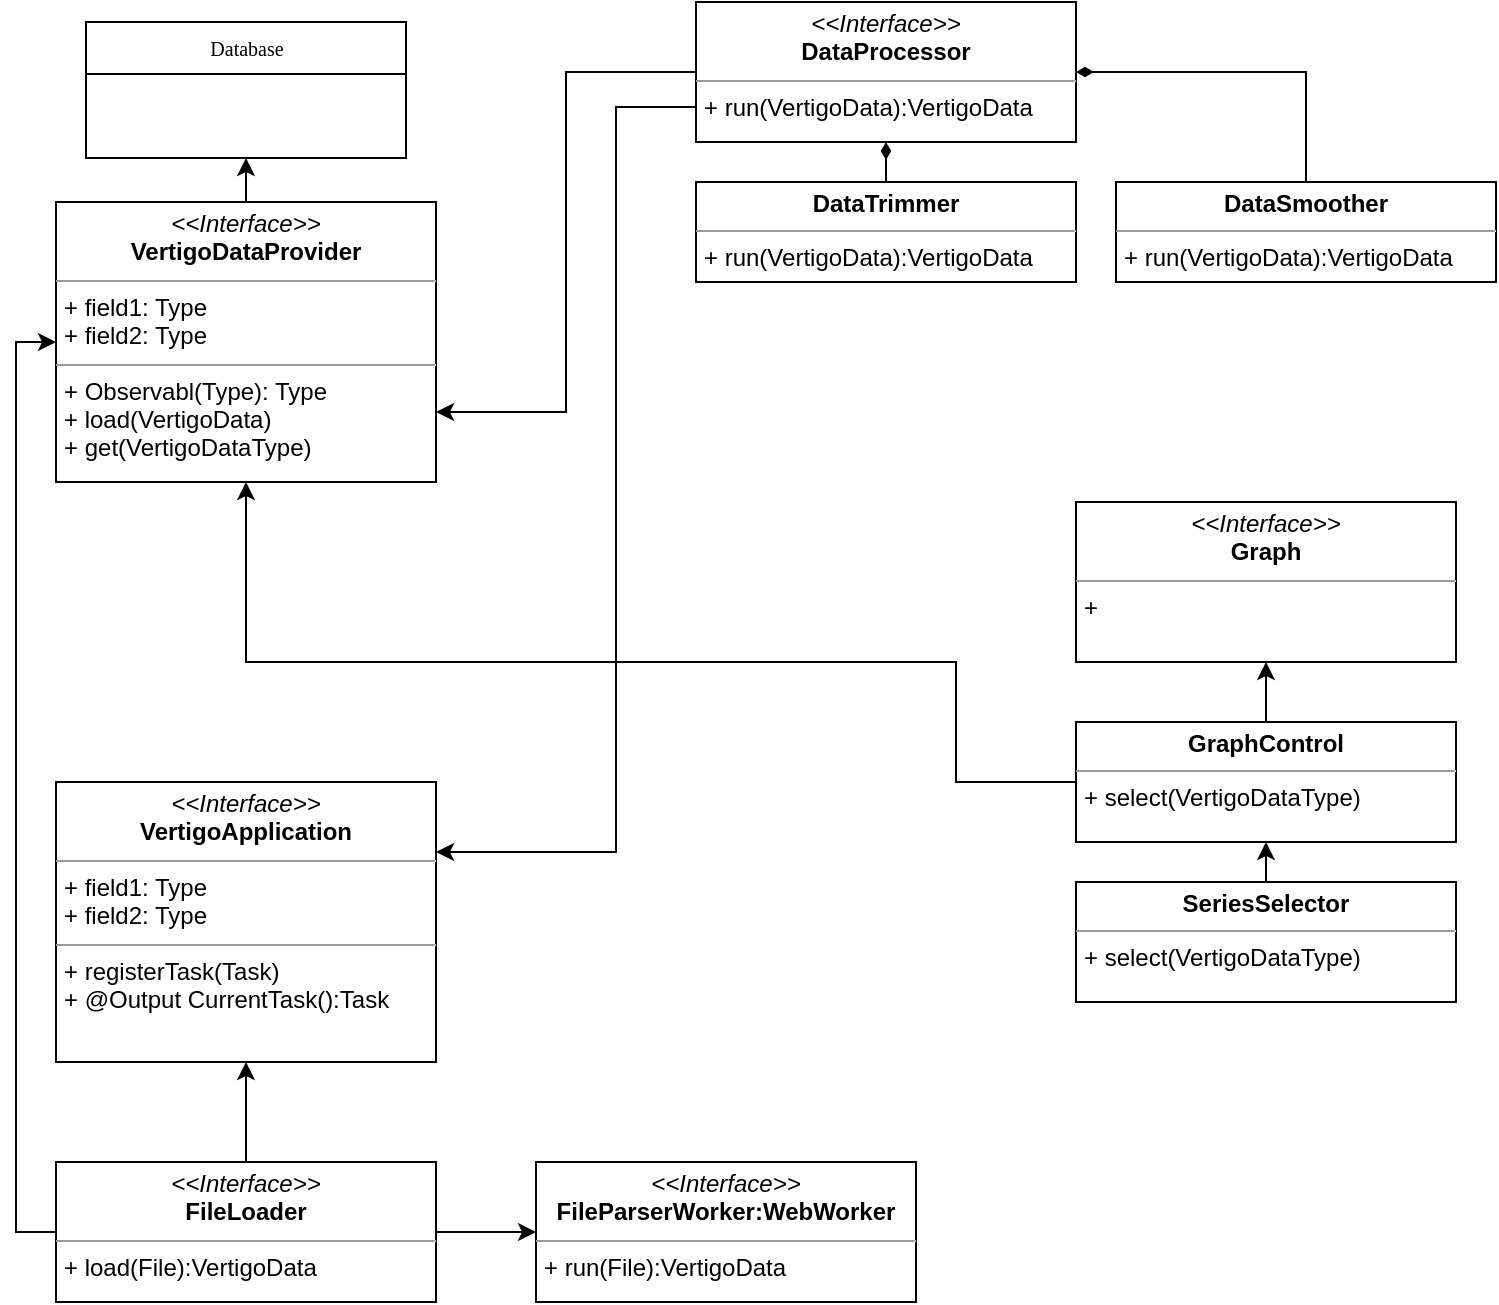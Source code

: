 <mxfile version="12.0.0" type="device" pages="1"><diagram name="Page-1" id="c4acf3e9-155e-7222-9cf6-157b1a14988f"><mxGraphModel dx="1408" dy="731" grid="1" gridSize="10" guides="1" tooltips="1" connect="1" arrows="1" fold="1" page="1" pageScale="1" pageWidth="850" pageHeight="1100" background="#ffffff" math="0" shadow="0"><root><mxCell id="0"/><mxCell id="1" parent="0"/><mxCell id="17acba5748e5396b-20" value="Database" style="swimlane;html=1;fontStyle=0;childLayout=stackLayout;horizontal=1;startSize=26;fillColor=none;horizontalStack=0;resizeParent=1;resizeLast=0;collapsible=1;marginBottom=0;swimlaneFillColor=#ffffff;rounded=0;shadow=0;comic=0;labelBackgroundColor=none;strokeColor=#000000;strokeWidth=1;fontFamily=Verdana;fontSize=10;fontColor=#000000;align=center;" parent="1" vertex="1"><mxGeometry x="95" y="20" width="160" height="68" as="geometry"/></mxCell><mxCell id="zAQW7pWlIgncix0Wb6m_-10" style="edgeStyle=orthogonalEdgeStyle;rounded=0;orthogonalLoop=1;jettySize=auto;html=1;exitX=0.5;exitY=0;exitDx=0;exitDy=0;entryX=0.5;entryY=1;entryDx=0;entryDy=0;" edge="1" parent="1" source="5d2195bd80daf111-18" target="17acba5748e5396b-20"><mxGeometry relative="1" as="geometry"/></mxCell><mxCell id="5d2195bd80daf111-18" value="&lt;p style=&quot;margin: 0px ; margin-top: 4px ; text-align: center&quot;&gt;&lt;i&gt;&amp;lt;&amp;lt;Interface&amp;gt;&amp;gt;&lt;/i&gt;&lt;br&gt;&lt;b&gt;VertigoDataProvider&lt;/b&gt;&lt;/p&gt;&lt;hr size=&quot;1&quot;&gt;&lt;p style=&quot;margin: 0px ; margin-left: 4px&quot;&gt;+ field1: Type&lt;br&gt;+ field2: Type&lt;/p&gt;&lt;hr size=&quot;1&quot;&gt;&lt;p style=&quot;margin: 0px ; margin-left: 4px&quot;&gt;+ Observabl(Type): Type&lt;br&gt;+ load(VertigoData)&lt;/p&gt;&lt;p style=&quot;margin: 0px ; margin-left: 4px&quot;&gt;+ get(VertigoDataType)&lt;/p&gt;" style="verticalAlign=top;align=left;overflow=fill;fontSize=12;fontFamily=Helvetica;html=1;rounded=0;shadow=0;comic=0;labelBackgroundColor=none;strokeColor=#000000;strokeWidth=1;fillColor=#ffffff;" parent="1" vertex="1"><mxGeometry x="80" y="110" width="190" height="140" as="geometry"/></mxCell><mxCell id="zAQW7pWlIgncix0Wb6m_-1" value="&lt;p style=&quot;margin: 0px ; margin-top: 4px ; text-align: center&quot;&gt;&lt;i&gt;&amp;lt;&amp;lt;Interface&amp;gt;&amp;gt;&lt;/i&gt;&lt;br&gt;&lt;b&gt;Graph&lt;/b&gt;&lt;/p&gt;&lt;hr size=&quot;1&quot;&gt;&lt;p style=&quot;margin: 0px ; margin-left: 4px&quot;&gt;&lt;/p&gt;&lt;p style=&quot;margin: 0px ; margin-left: 4px&quot;&gt;+&amp;nbsp;&lt;/p&gt;" style="verticalAlign=top;align=left;overflow=fill;fontSize=12;fontFamily=Helvetica;html=1;rounded=0;shadow=0;comic=0;labelBackgroundColor=none;strokeColor=#000000;strokeWidth=1;fillColor=#ffffff;" vertex="1" parent="1"><mxGeometry x="590" y="260" width="190" height="80" as="geometry"/></mxCell><mxCell id="zAQW7pWlIgncix0Wb6m_-2" value="&lt;p style=&quot;margin: 0px ; margin-top: 4px ; text-align: center&quot;&gt;&lt;i&gt;&amp;lt;&amp;lt;Interface&amp;gt;&amp;gt;&lt;/i&gt;&lt;br&gt;&lt;b&gt;VertigoApplication&lt;/b&gt;&lt;/p&gt;&lt;hr size=&quot;1&quot;&gt;&lt;p style=&quot;margin: 0px ; margin-left: 4px&quot;&gt;+ field1: Type&lt;br&gt;+ field2: Type&lt;/p&gt;&lt;hr size=&quot;1&quot;&gt;&lt;p style=&quot;margin: 0px ; margin-left: 4px&quot;&gt;+ registerTask(Task)&lt;br&gt;&lt;/p&gt;&lt;p style=&quot;margin: 0px ; margin-left: 4px&quot;&gt;+ @Output CurrentTask():Task&lt;/p&gt;" style="verticalAlign=top;align=left;overflow=fill;fontSize=12;fontFamily=Helvetica;html=1;rounded=0;shadow=0;comic=0;labelBackgroundColor=none;strokeColor=#000000;strokeWidth=1;fillColor=#ffffff;" vertex="1" parent="1"><mxGeometry x="80" y="400" width="190" height="140" as="geometry"/></mxCell><mxCell id="zAQW7pWlIgncix0Wb6m_-24" style="edgeStyle=orthogonalEdgeStyle;rounded=0;orthogonalLoop=1;jettySize=auto;html=1;exitX=0.5;exitY=0;exitDx=0;exitDy=0;entryX=0.5;entryY=1;entryDx=0;entryDy=0;endArrow=classic;endFill=1;" edge="1" parent="1" source="zAQW7pWlIgncix0Wb6m_-3" target="zAQW7pWlIgncix0Wb6m_-23"><mxGeometry relative="1" as="geometry"/></mxCell><mxCell id="zAQW7pWlIgncix0Wb6m_-3" value="&lt;p style=&quot;margin: 0px ; margin-top: 4px ; text-align: center&quot;&gt;&lt;b&gt;SeriesSelector&lt;/b&gt;&lt;/p&gt;&lt;hr size=&quot;1&quot;&gt;&lt;p style=&quot;margin: 0px ; margin-left: 4px&quot;&gt;&lt;/p&gt;&lt;p style=&quot;margin: 0px ; margin-left: 4px&quot;&gt;+ select(VertigoDataType)&lt;/p&gt;" style="verticalAlign=top;align=left;overflow=fill;fontSize=12;fontFamily=Helvetica;html=1;rounded=0;shadow=0;comic=0;labelBackgroundColor=none;strokeColor=#000000;strokeWidth=1;fillColor=#ffffff;" vertex="1" parent="1"><mxGeometry x="590" y="450" width="190" height="60" as="geometry"/></mxCell><mxCell id="zAQW7pWlIgncix0Wb6m_-4" value="&lt;p style=&quot;margin: 0px ; margin-top: 4px ; text-align: center&quot;&gt;&lt;i&gt;&amp;lt;&amp;lt;Interface&amp;gt;&amp;gt;&lt;/i&gt;&lt;br&gt;&lt;b&gt;FileParserWorker:WebWorker&lt;/b&gt;&lt;/p&gt;&lt;hr size=&quot;1&quot;&gt;&lt;p style=&quot;margin: 0px ; margin-left: 4px&quot;&gt;&lt;/p&gt;&lt;p style=&quot;margin: 0px ; margin-left: 4px&quot;&gt;+ run(File):VertigoData&lt;/p&gt;" style="verticalAlign=top;align=left;overflow=fill;fontSize=12;fontFamily=Helvetica;html=1;rounded=0;shadow=0;comic=0;labelBackgroundColor=none;strokeColor=#000000;strokeWidth=1;fillColor=#ffffff;" vertex="1" parent="1"><mxGeometry x="320" y="590" width="190" height="70" as="geometry"/></mxCell><mxCell id="zAQW7pWlIgncix0Wb6m_-7" style="edgeStyle=orthogonalEdgeStyle;rounded=0;orthogonalLoop=1;jettySize=auto;html=1;exitX=0.5;exitY=0;exitDx=0;exitDy=0;entryX=0.5;entryY=1;entryDx=0;entryDy=0;" edge="1" parent="1" source="zAQW7pWlIgncix0Wb6m_-6" target="zAQW7pWlIgncix0Wb6m_-2"><mxGeometry relative="1" as="geometry"/></mxCell><mxCell id="zAQW7pWlIgncix0Wb6m_-8" style="edgeStyle=orthogonalEdgeStyle;rounded=0;orthogonalLoop=1;jettySize=auto;html=1;exitX=1;exitY=0.5;exitDx=0;exitDy=0;entryX=0;entryY=0.5;entryDx=0;entryDy=0;" edge="1" parent="1" source="zAQW7pWlIgncix0Wb6m_-6" target="zAQW7pWlIgncix0Wb6m_-4"><mxGeometry relative="1" as="geometry"/></mxCell><mxCell id="zAQW7pWlIgncix0Wb6m_-9" style="edgeStyle=orthogonalEdgeStyle;rounded=0;orthogonalLoop=1;jettySize=auto;html=1;exitX=0;exitY=0.5;exitDx=0;exitDy=0;entryX=0;entryY=0.5;entryDx=0;entryDy=0;" edge="1" parent="1" source="zAQW7pWlIgncix0Wb6m_-6" target="5d2195bd80daf111-18"><mxGeometry relative="1" as="geometry"/></mxCell><mxCell id="zAQW7pWlIgncix0Wb6m_-6" value="&lt;p style=&quot;margin: 0px ; margin-top: 4px ; text-align: center&quot;&gt;&lt;i&gt;&amp;lt;&amp;lt;Interface&amp;gt;&amp;gt;&lt;/i&gt;&lt;br&gt;&lt;b&gt;FileLoader&lt;/b&gt;&lt;/p&gt;&lt;hr size=&quot;1&quot;&gt;&lt;p style=&quot;margin: 0px ; margin-left: 4px&quot;&gt;&lt;/p&gt;&lt;p style=&quot;margin: 0px ; margin-left: 4px&quot;&gt;+ load(File):VertigoData&lt;/p&gt;" style="verticalAlign=top;align=left;overflow=fill;fontSize=12;fontFamily=Helvetica;html=1;rounded=0;shadow=0;comic=0;labelBackgroundColor=none;strokeColor=#000000;strokeWidth=1;fillColor=#ffffff;" vertex="1" parent="1"><mxGeometry x="80" y="590" width="190" height="70" as="geometry"/></mxCell><mxCell id="zAQW7pWlIgncix0Wb6m_-17" style="edgeStyle=orthogonalEdgeStyle;rounded=0;orthogonalLoop=1;jettySize=auto;html=1;exitX=0.5;exitY=0;exitDx=0;exitDy=0;entryX=0.5;entryY=1;entryDx=0;entryDy=0;endArrow=diamondThin;endFill=1;" edge="1" parent="1" source="zAQW7pWlIgncix0Wb6m_-12" target="zAQW7pWlIgncix0Wb6m_-14"><mxGeometry relative="1" as="geometry"/></mxCell><mxCell id="zAQW7pWlIgncix0Wb6m_-12" value="&lt;p style=&quot;margin: 0px ; margin-top: 4px ; text-align: center&quot;&gt;&lt;b&gt;DataTrimmer&lt;/b&gt;&lt;/p&gt;&lt;hr size=&quot;1&quot;&gt;&lt;p style=&quot;margin: 0px ; margin-left: 4px&quot;&gt;&lt;/p&gt;&lt;p style=&quot;margin: 0px ; margin-left: 4px&quot;&gt;+ run(VertigoData):VertigoData&lt;/p&gt;" style="verticalAlign=top;align=left;overflow=fill;fontSize=12;fontFamily=Helvetica;html=1;rounded=0;shadow=0;comic=0;labelBackgroundColor=none;strokeColor=#000000;strokeWidth=1;fillColor=#ffffff;" vertex="1" parent="1"><mxGeometry x="400" y="100" width="190" height="50" as="geometry"/></mxCell><mxCell id="zAQW7pWlIgncix0Wb6m_-15" style="edgeStyle=orthogonalEdgeStyle;rounded=0;orthogonalLoop=1;jettySize=auto;html=1;exitX=0;exitY=0.5;exitDx=0;exitDy=0;entryX=1;entryY=0.75;entryDx=0;entryDy=0;" edge="1" parent="1" source="zAQW7pWlIgncix0Wb6m_-14" target="5d2195bd80daf111-18"><mxGeometry relative="1" as="geometry"/></mxCell><mxCell id="zAQW7pWlIgncix0Wb6m_-20" style="edgeStyle=orthogonalEdgeStyle;rounded=0;orthogonalLoop=1;jettySize=auto;html=1;exitX=0;exitY=0.75;exitDx=0;exitDy=0;entryX=1;entryY=0.25;entryDx=0;entryDy=0;endArrow=classic;endFill=1;" edge="1" parent="1" source="zAQW7pWlIgncix0Wb6m_-14" target="zAQW7pWlIgncix0Wb6m_-2"><mxGeometry relative="1" as="geometry"><Array as="points"><mxPoint x="360" y="63"/><mxPoint x="360" y="435"/></Array></mxGeometry></mxCell><mxCell id="zAQW7pWlIgncix0Wb6m_-14" value="&lt;p style=&quot;margin: 0px ; margin-top: 4px ; text-align: center&quot;&gt;&lt;i&gt;&amp;lt;&amp;lt;Interface&amp;gt;&amp;gt;&lt;/i&gt;&lt;br&gt;&lt;b&gt;DataProcessor&lt;/b&gt;&lt;/p&gt;&lt;hr size=&quot;1&quot;&gt;&lt;p style=&quot;margin: 0px ; margin-left: 4px&quot;&gt;&lt;/p&gt;&lt;p style=&quot;margin: 0px ; margin-left: 4px&quot;&gt;+ run(VertigoData):VertigoData&lt;/p&gt;" style="verticalAlign=top;align=left;overflow=fill;fontSize=12;fontFamily=Helvetica;html=1;rounded=0;shadow=0;comic=0;labelBackgroundColor=none;strokeColor=#000000;strokeWidth=1;fillColor=#ffffff;" vertex="1" parent="1"><mxGeometry x="400" y="10" width="190" height="70" as="geometry"/></mxCell><mxCell id="zAQW7pWlIgncix0Wb6m_-19" style="edgeStyle=orthogonalEdgeStyle;rounded=0;orthogonalLoop=1;jettySize=auto;html=1;exitX=0.5;exitY=0;exitDx=0;exitDy=0;entryX=1;entryY=0.5;entryDx=0;entryDy=0;endArrow=diamondThin;endFill=1;" edge="1" parent="1" source="zAQW7pWlIgncix0Wb6m_-16" target="zAQW7pWlIgncix0Wb6m_-14"><mxGeometry relative="1" as="geometry"/></mxCell><mxCell id="zAQW7pWlIgncix0Wb6m_-16" value="&lt;p style=&quot;margin: 0px ; margin-top: 4px ; text-align: center&quot;&gt;&lt;b&gt;DataSmoother&lt;/b&gt;&lt;/p&gt;&lt;hr size=&quot;1&quot;&gt;&lt;p style=&quot;margin: 0px ; margin-left: 4px&quot;&gt;&lt;/p&gt;&lt;p style=&quot;margin: 0px ; margin-left: 4px&quot;&gt;+ run(VertigoData):VertigoData&lt;/p&gt;" style="verticalAlign=top;align=left;overflow=fill;fontSize=12;fontFamily=Helvetica;html=1;rounded=0;shadow=0;comic=0;labelBackgroundColor=none;strokeColor=#000000;strokeWidth=1;fillColor=#ffffff;" vertex="1" parent="1"><mxGeometry x="610" y="100" width="190" height="50" as="geometry"/></mxCell><mxCell id="zAQW7pWlIgncix0Wb6m_-25" style="edgeStyle=orthogonalEdgeStyle;rounded=0;orthogonalLoop=1;jettySize=auto;html=1;exitX=0.5;exitY=0;exitDx=0;exitDy=0;entryX=0.5;entryY=1;entryDx=0;entryDy=0;endArrow=classic;endFill=1;" edge="1" parent="1" source="zAQW7pWlIgncix0Wb6m_-23" target="zAQW7pWlIgncix0Wb6m_-1"><mxGeometry relative="1" as="geometry"/></mxCell><mxCell id="zAQW7pWlIgncix0Wb6m_-26" style="edgeStyle=orthogonalEdgeStyle;rounded=0;orthogonalLoop=1;jettySize=auto;html=1;exitX=0;exitY=0.5;exitDx=0;exitDy=0;entryX=0.5;entryY=1;entryDx=0;entryDy=0;endArrow=classic;endFill=1;" edge="1" parent="1" source="zAQW7pWlIgncix0Wb6m_-23" target="5d2195bd80daf111-18"><mxGeometry relative="1" as="geometry"><Array as="points"><mxPoint x="530" y="400"/><mxPoint x="530" y="340"/><mxPoint x="175" y="340"/></Array></mxGeometry></mxCell><mxCell id="zAQW7pWlIgncix0Wb6m_-23" value="&lt;p style=&quot;margin: 0px ; margin-top: 4px ; text-align: center&quot;&gt;&lt;b&gt;GraphControl&lt;/b&gt;&lt;/p&gt;&lt;hr size=&quot;1&quot;&gt;&lt;p style=&quot;margin: 0px ; margin-left: 4px&quot;&gt;&lt;/p&gt;&lt;p style=&quot;margin: 0px ; margin-left: 4px&quot;&gt;+ select(VertigoDataType)&lt;/p&gt;" style="verticalAlign=top;align=left;overflow=fill;fontSize=12;fontFamily=Helvetica;html=1;rounded=0;shadow=0;comic=0;labelBackgroundColor=none;strokeColor=#000000;strokeWidth=1;fillColor=#ffffff;" vertex="1" parent="1"><mxGeometry x="590" y="370" width="190" height="60" as="geometry"/></mxCell></root></mxGraphModel></diagram></mxfile>